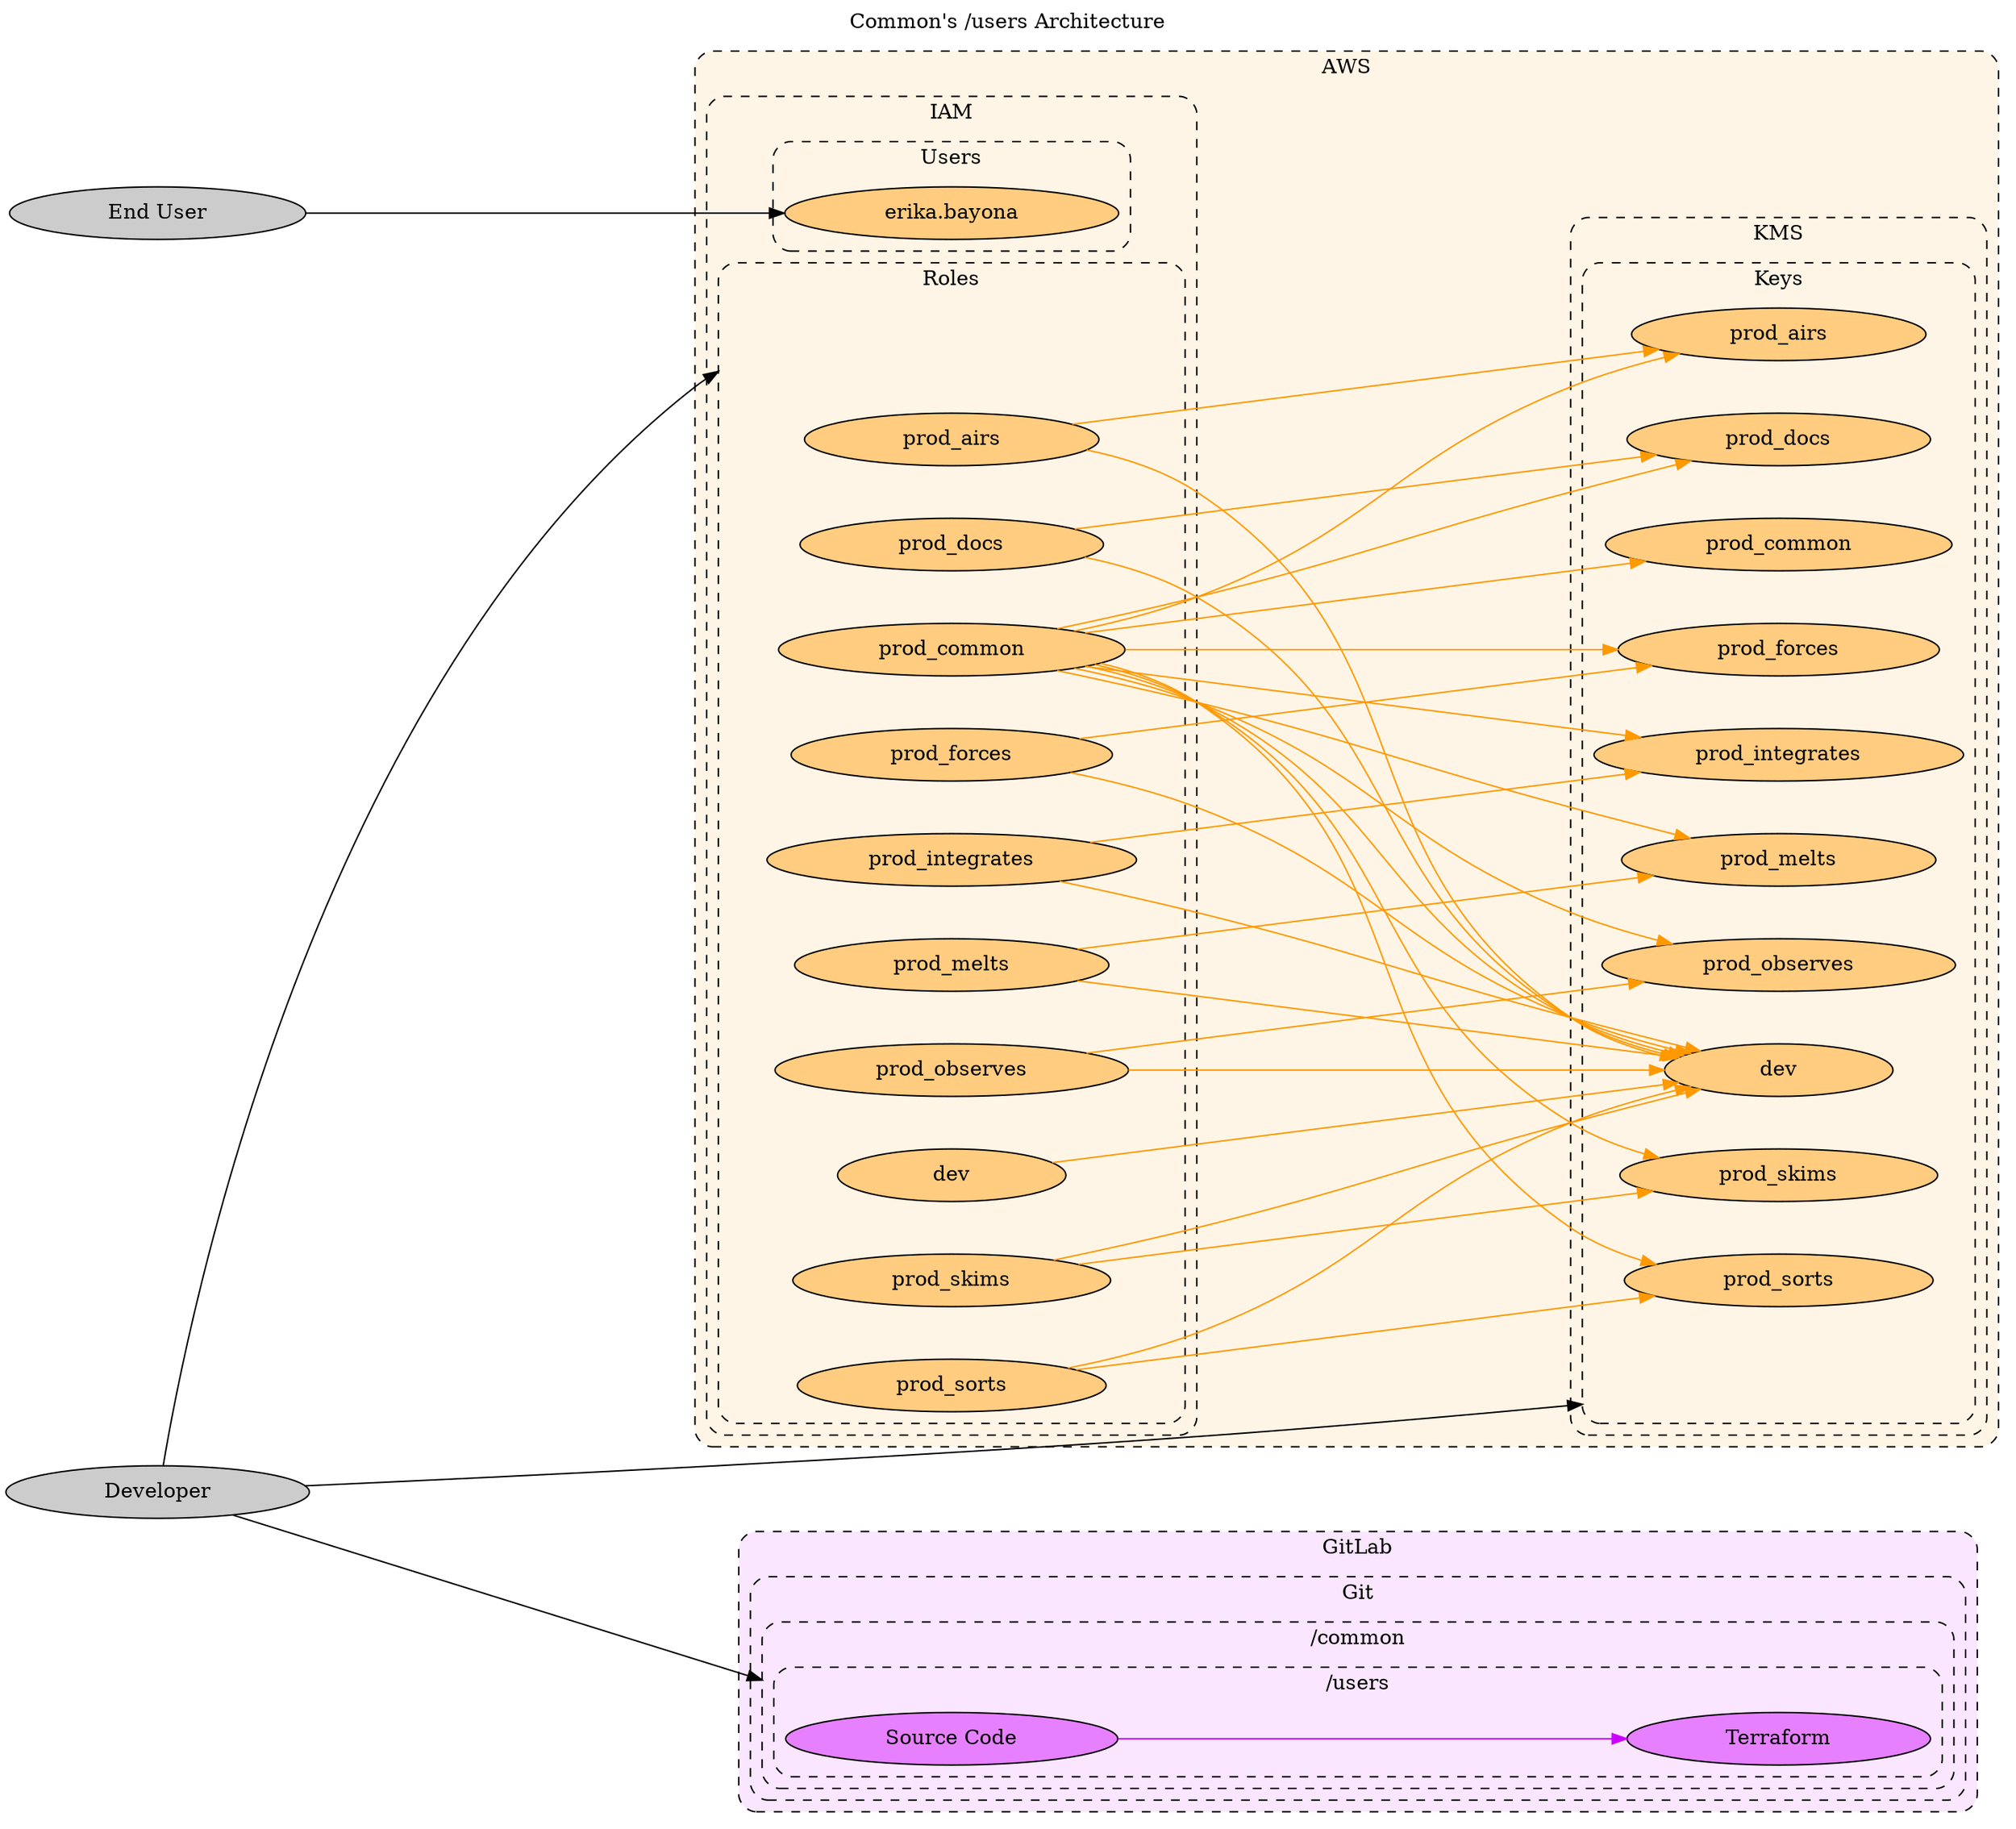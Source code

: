 digraph common {
  label="Common's /users Architecture"
  labelloc="t"
  compound="true"
  concentrate="true"
  rankdir="LR"
  ranksep="4.0"
  nodesep="0.5"
  overlap="scalexy"

  node[style="filled" margin="0.8,0.0"]
  graph[style="dashed,rounded"]

  subgraph cluster_aws {
    label="AWS"
    bgcolor="0.1 0.1 1.0"
    node[fillcolor="0.1 0.5 1.0"]

    subgraph cluster_aws_iam {
      label="IAM"

      subgraph cluster_aws_iam_roles {
        label="Roles"

        cluster_aws_iam_roles[style="invis"]
        aws_iam_roles_dev[label="dev"]
        aws_iam_roles_prod_airs[label="prod_airs"]
        aws_iam_roles_prod_common[label="prod_common"]
        aws_iam_roles_prod_docs[label="prod_docs"]
        aws_iam_roles_prod_forces[label="prod_forces"]
        aws_iam_roles_prod_integrates[label="prod_integrates"]
        aws_iam_roles_prod_melts[label="prod_melts"]
        aws_iam_roles_prod_observes[label="prod_observes"]
        aws_iam_roles_prod_skims[label="prod_skims"]
        aws_iam_roles_prod_sorts[label="prod_sorts"]
      }

      subgraph cluster_aws_iam_users {
        label="Users"

        aws_iam_users_erika_bayona[label="erika.bayona"]
      }

    }

    subgraph cluster_aws_kms {
      label="KMS"

      subgraph cluster_aws_kms_keys {
        label="Keys"

        cluster_aws_kms_keys[label="" style="invis"]
        aws_kms_keys_dev[label="dev"]
        aws_kms_keys_prod_airs[label="prod_airs"]
        aws_kms_keys_prod_common[label="prod_common"]
        aws_kms_keys_prod_docs[label="prod_docs"]
        aws_kms_keys_prod_forces[label="prod_forces"]
        aws_kms_keys_prod_integrates[label="prod_integrates"]
        aws_kms_keys_prod_melts[label="prod_melts"]
        aws_kms_keys_prod_observes[label="prod_observes"]
        aws_kms_keys_prod_skims[label="prod_skims"]
        aws_kms_keys_prod_sorts[label="prod_sorts"]
      }
    }
  }

  subgraph cluster_gitlab {
    label="GitLab"
    bgcolor="0.8 0.1 1.0"
    node[fillcolor="0.8 0.5 1.0"]

    subgraph cluster_gitlab_git {
      label="Git"

      subgraph cluster_gitlab_git_common {
        label="/common"

        subgraph cluster_gitlab_git_common_users {
          label="/users"

          gitlab_git_common_users[label="Source Code"]
          gitlab_git_common_users_terraform[label="Terraform"]
        }
      }
    }
  }

  edge[color="0.1 1.0 1.0"]
  aws_iam_roles_dev -> aws_kms_keys_dev[]
  aws_iam_roles_prod_airs -> aws_kms_keys_dev[]
  aws_iam_roles_prod_airs -> aws_kms_keys_prod_airs[]
  aws_iam_roles_prod_common -> aws_kms_keys_dev[]
  aws_iam_roles_prod_common -> aws_kms_keys_prod_airs[]
  aws_iam_roles_prod_common -> aws_kms_keys_prod_common[]
  aws_iam_roles_prod_common -> aws_kms_keys_prod_docs[]
  aws_iam_roles_prod_common -> aws_kms_keys_prod_forces[]
  aws_iam_roles_prod_common -> aws_kms_keys_prod_integrates[]
  aws_iam_roles_prod_common -> aws_kms_keys_prod_melts[]
  aws_iam_roles_prod_common -> aws_kms_keys_prod_observes[]
  aws_iam_roles_prod_common -> aws_kms_keys_prod_skims[]
  aws_iam_roles_prod_common -> aws_kms_keys_prod_sorts[]
  aws_iam_roles_prod_docs -> aws_kms_keys_dev[]
  aws_iam_roles_prod_docs -> aws_kms_keys_prod_docs[]
  aws_iam_roles_prod_forces -> aws_kms_keys_dev[]
  aws_iam_roles_prod_forces -> aws_kms_keys_prod_forces[]
  aws_iam_roles_prod_integrates -> aws_kms_keys_dev[]
  aws_iam_roles_prod_integrates -> aws_kms_keys_prod_integrates[]
  aws_iam_roles_prod_melts -> aws_kms_keys_dev[]
  aws_iam_roles_prod_melts -> aws_kms_keys_prod_melts[]
  aws_iam_roles_prod_observes -> aws_kms_keys_dev[]
  aws_iam_roles_prod_observes -> aws_kms_keys_prod_observes[]
  aws_iam_roles_prod_skims -> aws_kms_keys_dev[]
  aws_iam_roles_prod_skims -> aws_kms_keys_prod_skims[]
  aws_iam_roles_prod_sorts -> aws_kms_keys_dev[]
  aws_iam_roles_prod_sorts -> aws_kms_keys_prod_sorts[]

  edge[color="0.6 1.0 1.0"]

  edge[color="0.8 1.0 1.0"]
  gitlab_git_common_users -> gitlab_git_common_users_terraform[]

  node[fillcolor="0.0 0.0 0.8"]
  developer[label="Developer"]
  end_user[label="End User"]

  edge[color="0.0 0.0 0.0"]
  developer -> cluster_aws_kms_keys[lhead="cluster_aws_kms_keys"]
  developer -> cluster_aws_iam_roles[lhead="cluster_aws_iam_roles"]
  developer -> gitlab_git_common_users[lhead="cluster_gitlab_git_common"]
  end_user -> aws_iam_users_erika_bayona[]
}
